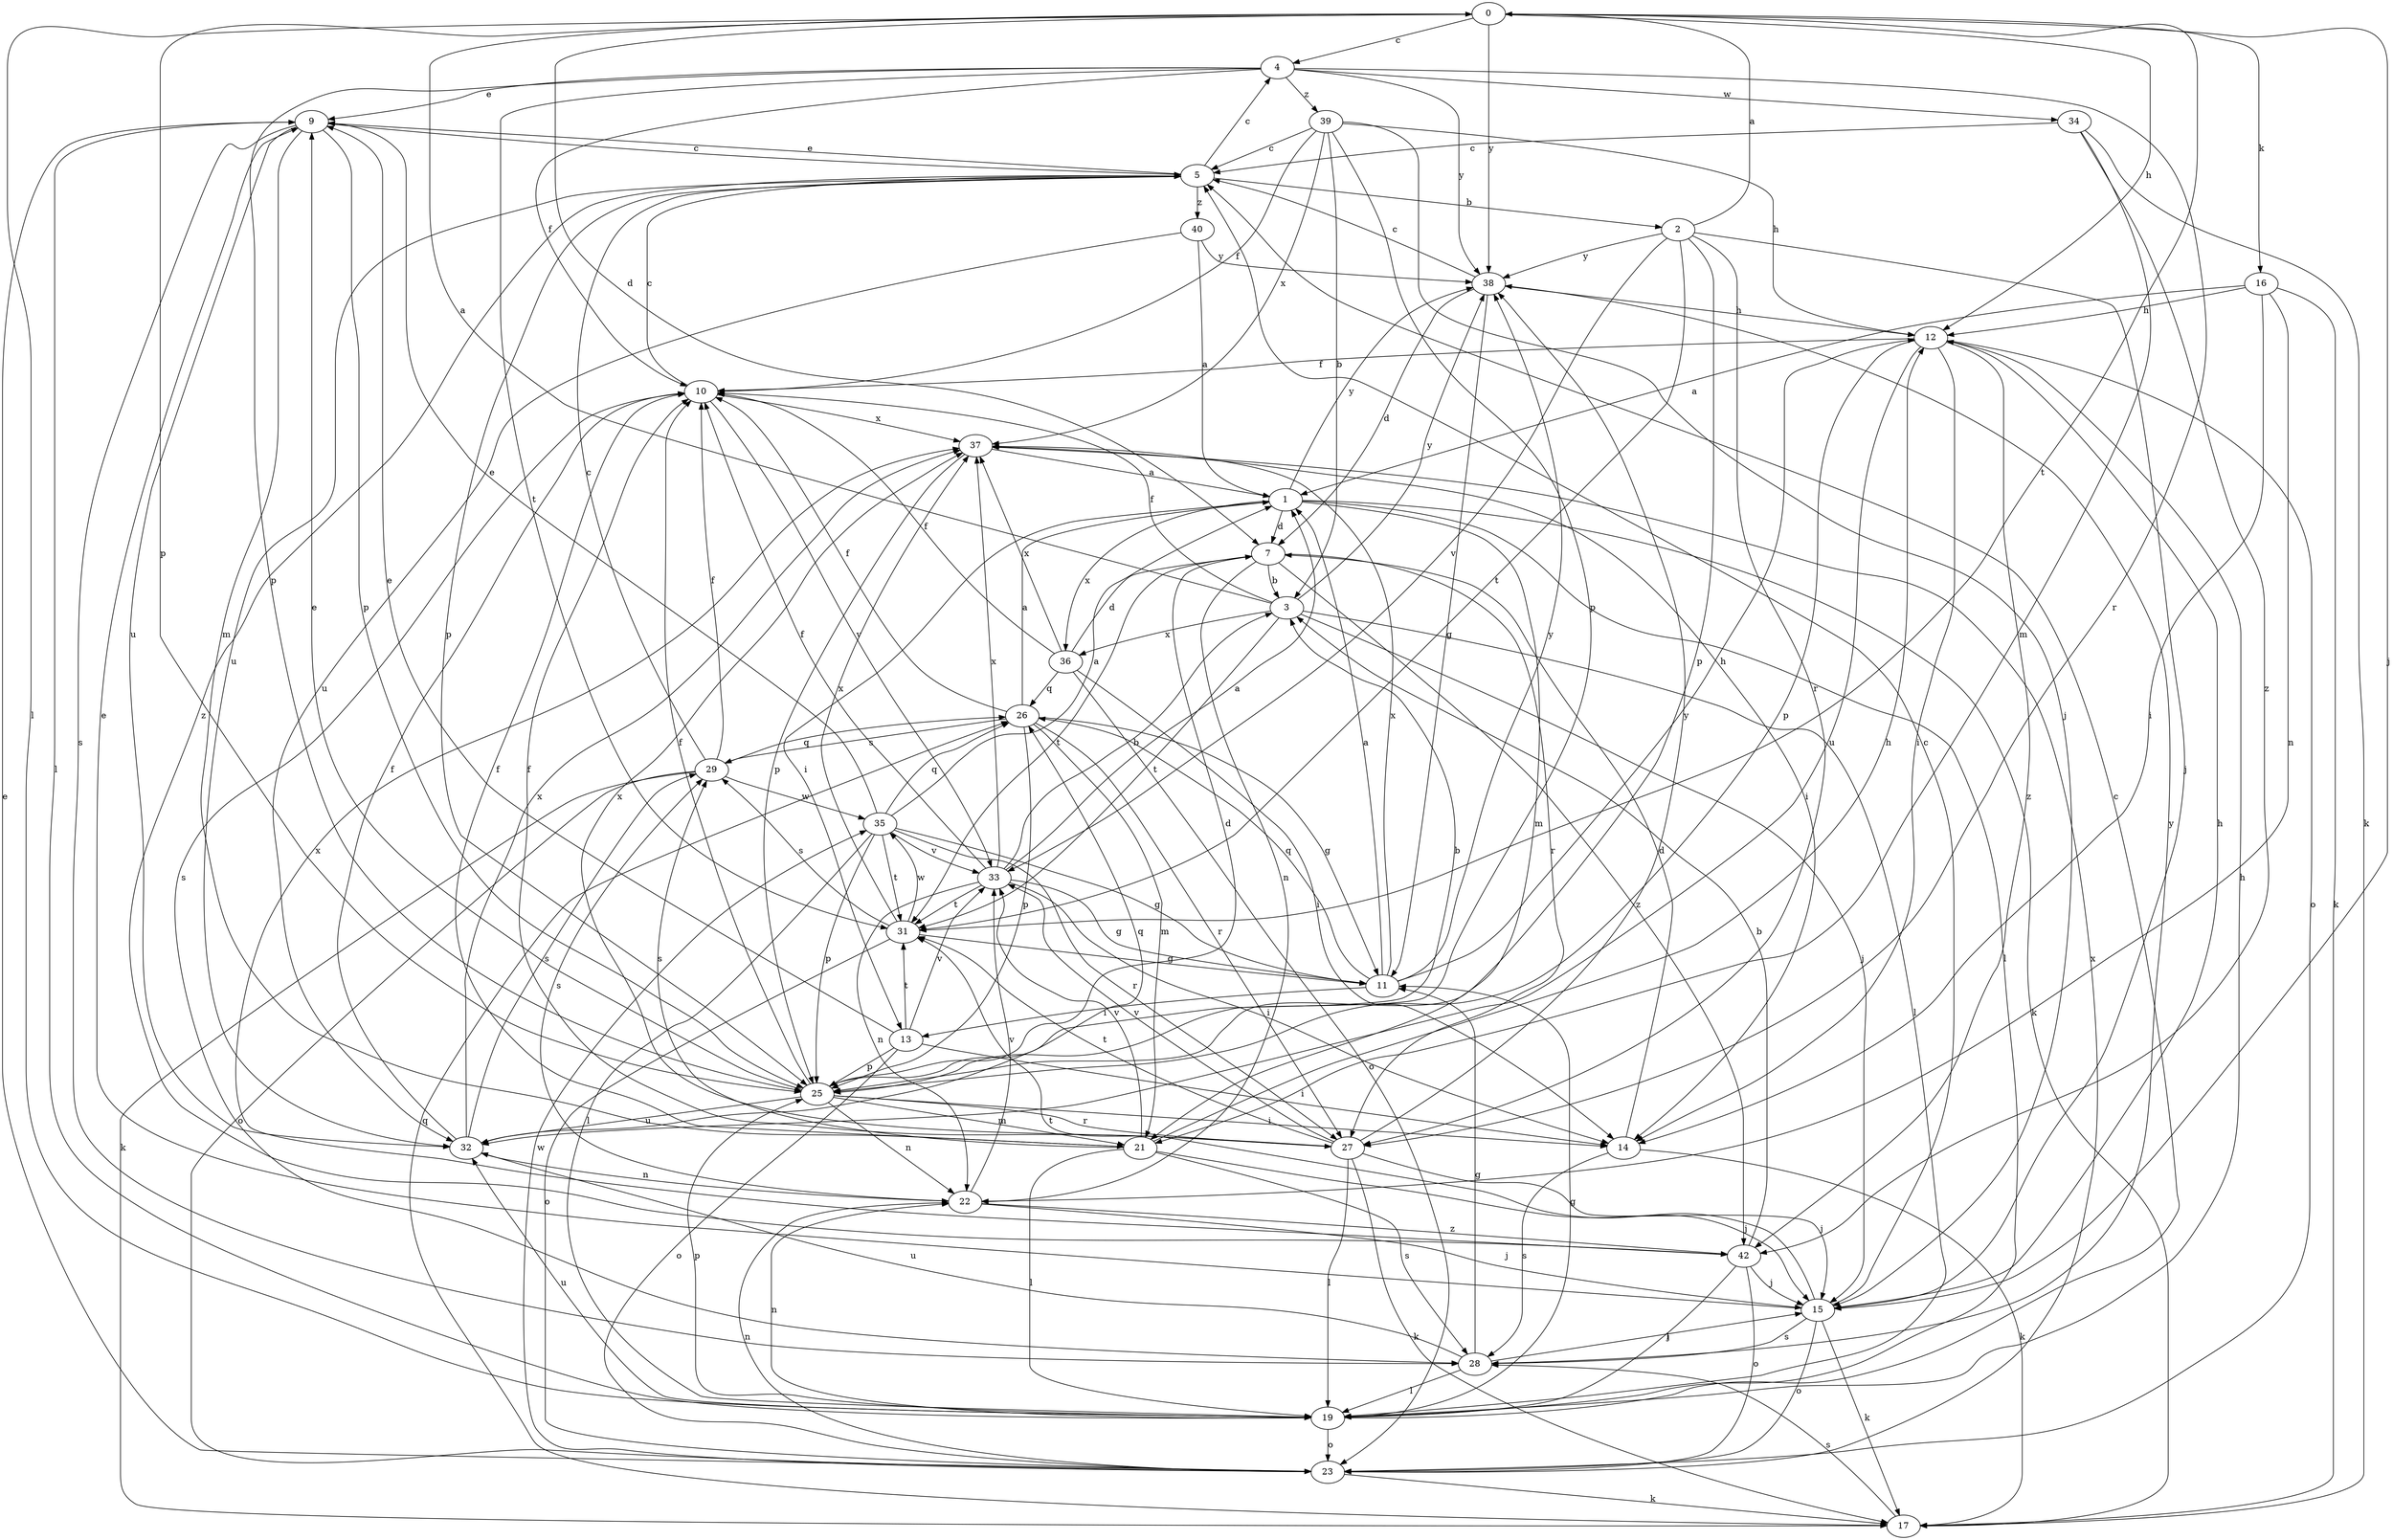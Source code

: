 strict digraph  {
0;
1;
2;
3;
4;
5;
7;
9;
10;
11;
12;
13;
14;
15;
16;
17;
19;
21;
22;
23;
25;
26;
27;
28;
29;
31;
32;
33;
34;
35;
36;
37;
38;
39;
40;
42;
0 -> 4  [label=c];
0 -> 7  [label=d];
0 -> 12  [label=h];
0 -> 15  [label=j];
0 -> 16  [label=k];
0 -> 19  [label=l];
0 -> 25  [label=p];
0 -> 31  [label=t];
0 -> 38  [label=y];
1 -> 7  [label=d];
1 -> 13  [label=i];
1 -> 17  [label=k];
1 -> 19  [label=l];
1 -> 21  [label=m];
1 -> 36  [label=x];
1 -> 38  [label=y];
2 -> 0  [label=a];
2 -> 15  [label=j];
2 -> 25  [label=p];
2 -> 27  [label=r];
2 -> 31  [label=t];
2 -> 33  [label=v];
2 -> 38  [label=y];
3 -> 0  [label=a];
3 -> 10  [label=f];
3 -> 15  [label=j];
3 -> 19  [label=l];
3 -> 31  [label=t];
3 -> 36  [label=x];
3 -> 38  [label=y];
4 -> 9  [label=e];
4 -> 10  [label=f];
4 -> 25  [label=p];
4 -> 27  [label=r];
4 -> 31  [label=t];
4 -> 34  [label=w];
4 -> 38  [label=y];
4 -> 39  [label=z];
5 -> 2  [label=b];
5 -> 4  [label=c];
5 -> 9  [label=e];
5 -> 25  [label=p];
5 -> 32  [label=u];
5 -> 40  [label=z];
5 -> 42  [label=z];
7 -> 3  [label=b];
7 -> 22  [label=n];
7 -> 27  [label=r];
7 -> 31  [label=t];
7 -> 42  [label=z];
9 -> 5  [label=c];
9 -> 19  [label=l];
9 -> 21  [label=m];
9 -> 25  [label=p];
9 -> 28  [label=s];
9 -> 32  [label=u];
10 -> 5  [label=c];
10 -> 28  [label=s];
10 -> 33  [label=v];
10 -> 37  [label=x];
11 -> 1  [label=a];
11 -> 12  [label=h];
11 -> 13  [label=i];
11 -> 26  [label=q];
11 -> 37  [label=x];
11 -> 38  [label=y];
12 -> 10  [label=f];
12 -> 14  [label=i];
12 -> 23  [label=o];
12 -> 25  [label=p];
12 -> 32  [label=u];
12 -> 42  [label=z];
13 -> 9  [label=e];
13 -> 14  [label=i];
13 -> 23  [label=o];
13 -> 25  [label=p];
13 -> 31  [label=t];
13 -> 33  [label=v];
14 -> 7  [label=d];
14 -> 17  [label=k];
14 -> 28  [label=s];
15 -> 5  [label=c];
15 -> 9  [label=e];
15 -> 12  [label=h];
15 -> 17  [label=k];
15 -> 23  [label=o];
15 -> 28  [label=s];
15 -> 31  [label=t];
16 -> 1  [label=a];
16 -> 12  [label=h];
16 -> 14  [label=i];
16 -> 17  [label=k];
16 -> 22  [label=n];
17 -> 26  [label=q];
17 -> 28  [label=s];
19 -> 5  [label=c];
19 -> 11  [label=g];
19 -> 12  [label=h];
19 -> 22  [label=n];
19 -> 23  [label=o];
19 -> 25  [label=p];
19 -> 32  [label=u];
21 -> 10  [label=f];
21 -> 12  [label=h];
21 -> 15  [label=j];
21 -> 19  [label=l];
21 -> 28  [label=s];
21 -> 29  [label=s];
21 -> 33  [label=v];
22 -> 15  [label=j];
22 -> 29  [label=s];
22 -> 33  [label=v];
22 -> 42  [label=z];
23 -> 9  [label=e];
23 -> 17  [label=k];
23 -> 22  [label=n];
23 -> 35  [label=w];
23 -> 37  [label=x];
25 -> 3  [label=b];
25 -> 7  [label=d];
25 -> 9  [label=e];
25 -> 10  [label=f];
25 -> 14  [label=i];
25 -> 21  [label=m];
25 -> 22  [label=n];
25 -> 27  [label=r];
25 -> 32  [label=u];
26 -> 1  [label=a];
26 -> 10  [label=f];
26 -> 11  [label=g];
26 -> 21  [label=m];
26 -> 25  [label=p];
26 -> 27  [label=r];
26 -> 29  [label=s];
27 -> 10  [label=f];
27 -> 15  [label=j];
27 -> 17  [label=k];
27 -> 19  [label=l];
27 -> 31  [label=t];
27 -> 33  [label=v];
27 -> 37  [label=x];
27 -> 38  [label=y];
28 -> 11  [label=g];
28 -> 15  [label=j];
28 -> 19  [label=l];
28 -> 32  [label=u];
28 -> 38  [label=y];
29 -> 5  [label=c];
29 -> 10  [label=f];
29 -> 17  [label=k];
29 -> 23  [label=o];
29 -> 26  [label=q];
29 -> 35  [label=w];
31 -> 11  [label=g];
31 -> 23  [label=o];
31 -> 29  [label=s];
31 -> 35  [label=w];
31 -> 37  [label=x];
32 -> 10  [label=f];
32 -> 22  [label=n];
32 -> 26  [label=q];
32 -> 29  [label=s];
32 -> 37  [label=x];
33 -> 1  [label=a];
33 -> 3  [label=b];
33 -> 10  [label=f];
33 -> 11  [label=g];
33 -> 14  [label=i];
33 -> 22  [label=n];
33 -> 31  [label=t];
33 -> 37  [label=x];
34 -> 5  [label=c];
34 -> 17  [label=k];
34 -> 21  [label=m];
34 -> 42  [label=z];
35 -> 1  [label=a];
35 -> 9  [label=e];
35 -> 11  [label=g];
35 -> 19  [label=l];
35 -> 25  [label=p];
35 -> 26  [label=q];
35 -> 27  [label=r];
35 -> 31  [label=t];
35 -> 33  [label=v];
36 -> 7  [label=d];
36 -> 10  [label=f];
36 -> 14  [label=i];
36 -> 23  [label=o];
36 -> 26  [label=q];
36 -> 37  [label=x];
37 -> 1  [label=a];
37 -> 14  [label=i];
37 -> 25  [label=p];
38 -> 5  [label=c];
38 -> 7  [label=d];
38 -> 11  [label=g];
38 -> 12  [label=h];
39 -> 3  [label=b];
39 -> 5  [label=c];
39 -> 10  [label=f];
39 -> 12  [label=h];
39 -> 15  [label=j];
39 -> 25  [label=p];
39 -> 37  [label=x];
40 -> 1  [label=a];
40 -> 32  [label=u];
40 -> 38  [label=y];
42 -> 3  [label=b];
42 -> 15  [label=j];
42 -> 19  [label=l];
42 -> 23  [label=o];
42 -> 37  [label=x];
}
